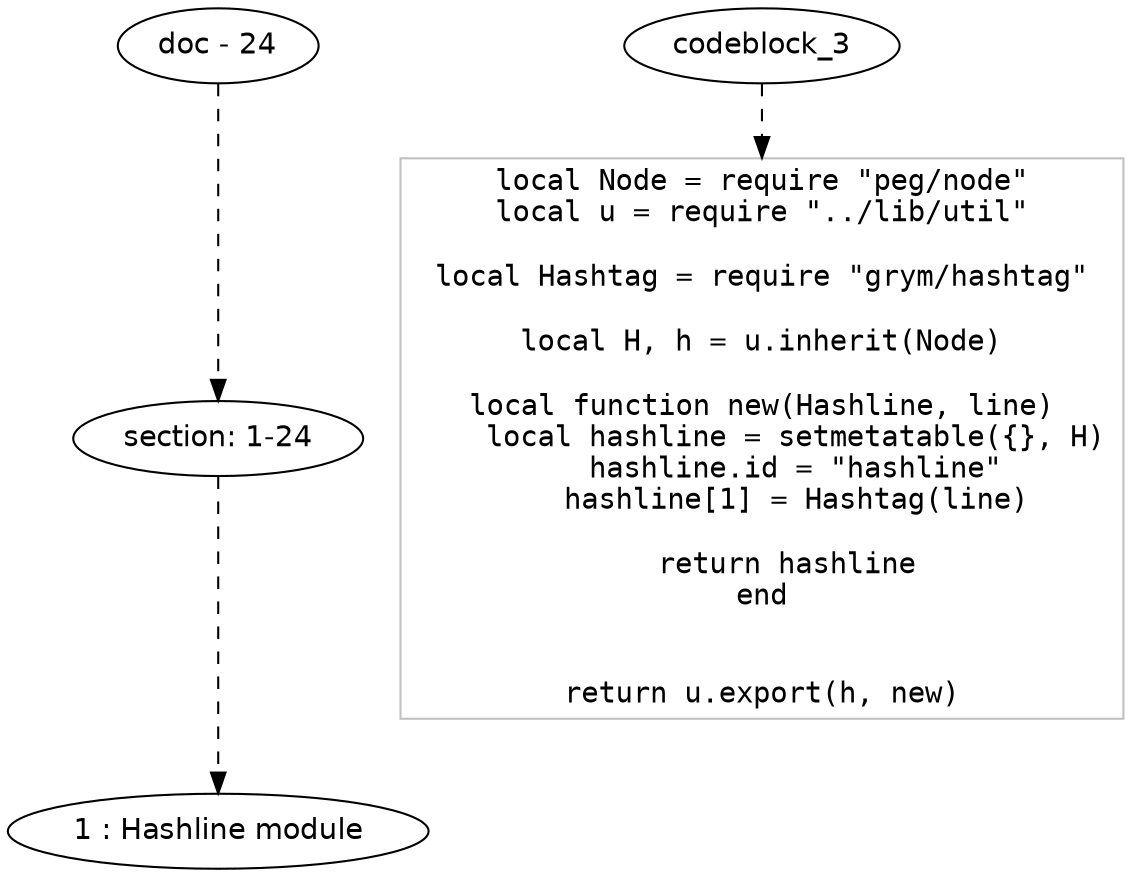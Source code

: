 digraph hierarchy {

node [fontname=Helvetica]
edge [style=dashed]

doc_0 [label="doc - 24"]


doc_0 -> { section_1}
{rank=same; section_1}

section_1 [label="section: 1-24"]


section_1 -> { header_2}
{rank=same; header_2}

header_2 [label="1 : Hashline module"]


codeblock_3 -> leaf_4
leaf_4  [color=Gray,shape=rectangle,fontname=Inconsolata,label="local Node = require \"peg/node\"
local u = require \"../lib/util\"

local Hashtag = require \"grym/hashtag\"

local H, h = u.inherit(Node)

local function new(Hashline, line)
    local hashline = setmetatable({}, H)
    hashline.id = \"hashline\"
    hashline[1] = Hashtag(line)

    return hashline 
end


return u.export(h, new)"]

}
